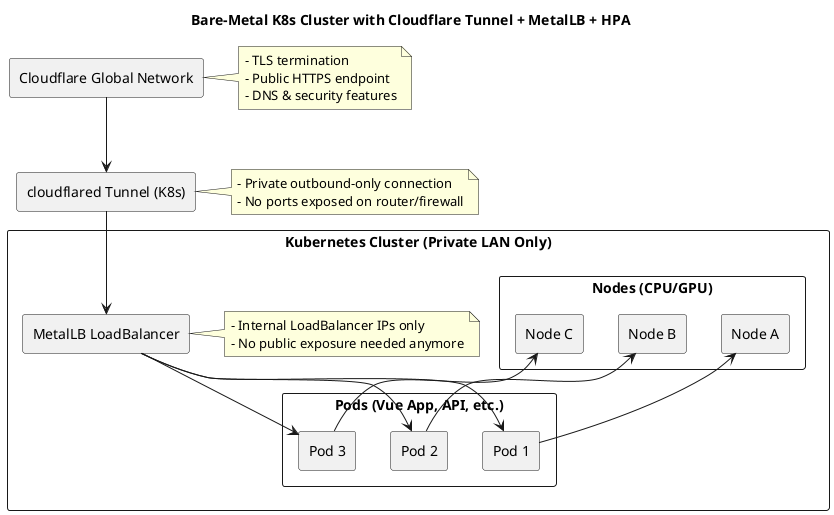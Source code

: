 @startuml
title Bare-Metal K8s Cluster with Cloudflare Tunnel + MetalLB + HPA

' Cloudflare Network
rectangle "Cloudflare Global Network" as Cloudflare
note right of Cloudflare
    - TLS termination
    - Public HTTPS endpoint
    - DNS & security features
end note

' Kubernetes Cluster
rectangle "Kubernetes Cluster (Private LAN Only)" as K8s {

    rectangle "MetalLB LoadBalancer" as MetalLB
    note right of MetalLB
        - Internal LoadBalancer IPs only
        - No public exposure needed anymore
    end note

    rectangle "Nodes (CPU/GPU)" as Nodes {
        rectangle "Node A" as NodeA
        rectangle "Node B" as NodeB
        rectangle "Node C" as NodeC
    }

    rectangle "Pods (Vue App, API, etc.)" as Pods {
        rectangle "Pod 1" as Pod1
        rectangle "Pod 2" as Pod2
        rectangle "Pod 3" as Pod3
    }

}

' Cloudflared Tunnel outside K8s
rectangle "cloudflared Tunnel (K8s)" as Tunnel
note right of Tunnel
    - Private outbound-only connection
    - No ports exposed on router/firewall
end note

' Connections
Cloudflare --> Tunnel
Tunnel --> MetalLB
MetalLB --> Pod1
MetalLB --> Pod2
MetalLB --> Pod3

NodeA <-- Pod1
NodeB <-- Pod2
NodeC <-- Pod3

@enduml
